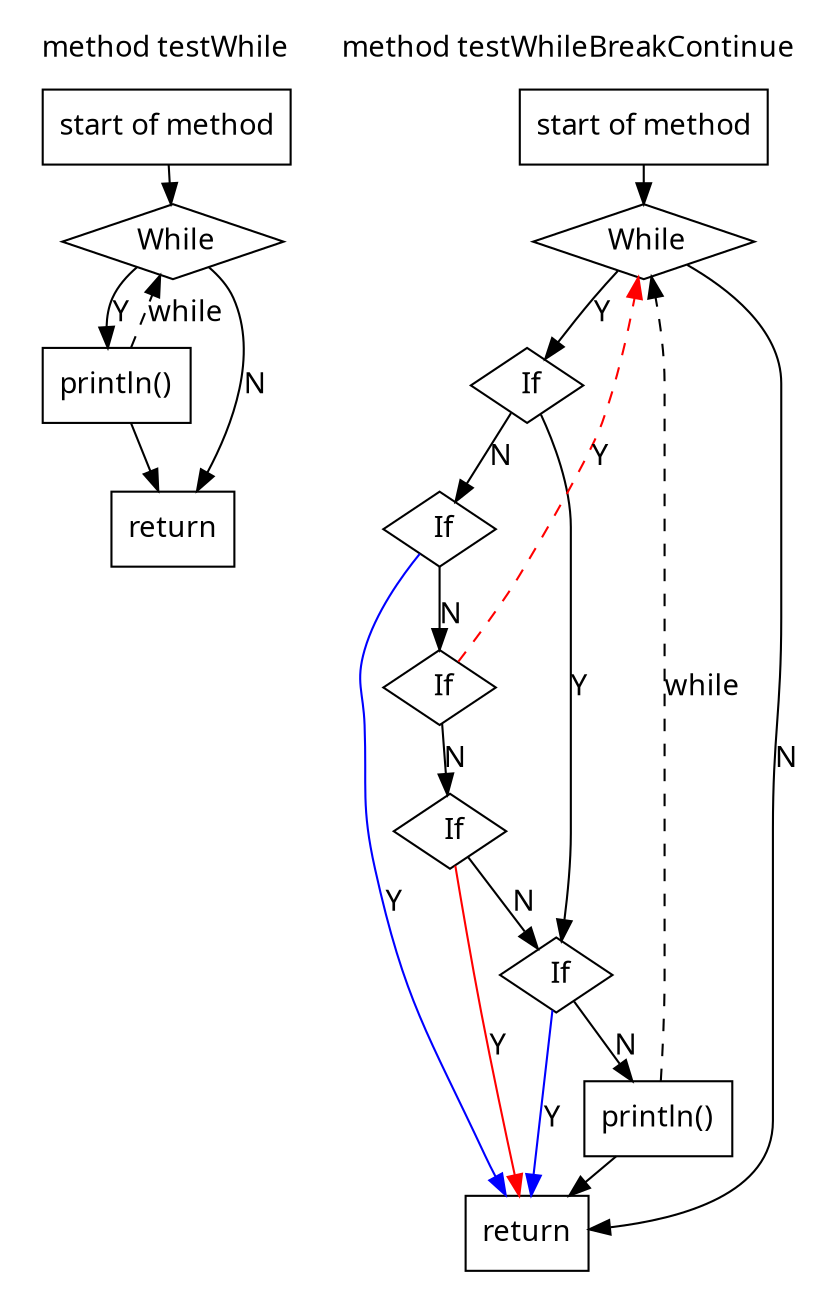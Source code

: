 digraph G {
  node [
    shape = rect;
    fontname = "Handlee";
  ]
  edge [
    fontname = "Handlee";
  ]
  bgcolor = transparent;
  fontname = "Handlee";
  compound = true;
  c_15 [
    class = "comment";
    label = "start of method";
    fillcolor = white;
    style = filled;
  ];
  while_17 [
    class = "while";
    label = " While";
    fillcolor = white;
    shape = diamond;
    style = filled;
  ];
  s_18_2 [
    class = "methodInvocation";
    label = "println()";
    fillcolor = white;
    style = filled;
  ];
  c_23 [
    class = "comment";
    label = "start of method";
    fillcolor = white;
    style = filled;
  ];
  while_27 [
    class = "while";
    label = " While";
    fillcolor = white;
    shape = diamond;
    style = filled;
  ];
  if_29 [
    class = "if";
    label = " If";
    fillcolor = white;
    shape = diamond;
    style = filled;
  ];
  if_32 [
    class = "if";
    label = " If";
    fillcolor = white;
    shape = diamond;
    style = filled;
  ];
  if_36 [
    class = "if";
    label = " If";
    fillcolor = white;
    shape = diamond;
    style = filled;
  ];
  if_40 [
    class = "if";
    label = " If";
    fillcolor = white;
    shape = diamond;
    style = filled;
  ];
  if_47 [
    class = "if";
    label = " If";
    fillcolor = white;
    shape = diamond;
    style = filled;
  ];
  s_51_2 [
    class = "methodInvocation";
    label = "println()";
    fillcolor = white;
    style = filled;
  ];
  m_20 [
    class = "method end";
    label = "return";
    fillcolor = white;
    style = filled;
  ];
  m_53 [
    class = "method end";
    label = "return";
    fillcolor = white;
    style = filled;
  ];
  s_18_2 -> m_20;
  while_17 -> m_20 [
    label="N";
  ];
  s_51_2 -> m_53;
  while_27 -> m_53 [
    label="N";
  ];
  s_18_2 -> while_17 [
    label="while";
    style = dashed;
  ];
  c_15 -> while_17;
  while_17 -> s_18_2 [
    label="Y";
  ];
  s_51_2 -> while_27 [
    label="while";
    style = dashed;
  ];
  c_23 -> while_27;
  while_27 -> if_29 [
    label="Y";
  ];
  if_29 -> if_32 [
    label="N";
  ];
  if_32 -> if_36 [
    label="N";
  ];
  if_40 -> if_47 [
    label="N";
  ];
  if_29 -> if_47 [
    label="Y";
  ];
  if_32 -> m_53 [
    label="Y";
    color = blue;
  ];
  if_36 -> if_40 [
    label="N";
  ];
  if_47 -> m_53 [
    label="Y";
    color = blue;
  ];
  if_47 -> s_51_2 [
    label="N";
  ];
  if_36 -> while_27 [
    label="Y";
    color = red;
    style = dashed;
  ];
  if_40 -> m_53 [
    label="Y";
    color = red;
  ];

  subgraph cluster_m_9 {
    label="method getNextAction";
    labeljust = "l";
    ranksep = 0.5;
    pencolor = transparent;
   
  }
  subgraph cluster_m_14 {
    label="method testWhile";
    labeljust = "l";
    ranksep = 0.5;
    pencolor = transparent;
    c_15; while_17; s_18_2; m_20;
  }
  subgraph cluster_m_22 {
    label="method testWhileBreakContinue";
    labeljust = "l";
    ranksep = 0.5;
    pencolor = transparent;
    c_23; while_27; if_29; if_32; if_36; if_40; if_47; s_51_2; m_53;
  }
}

